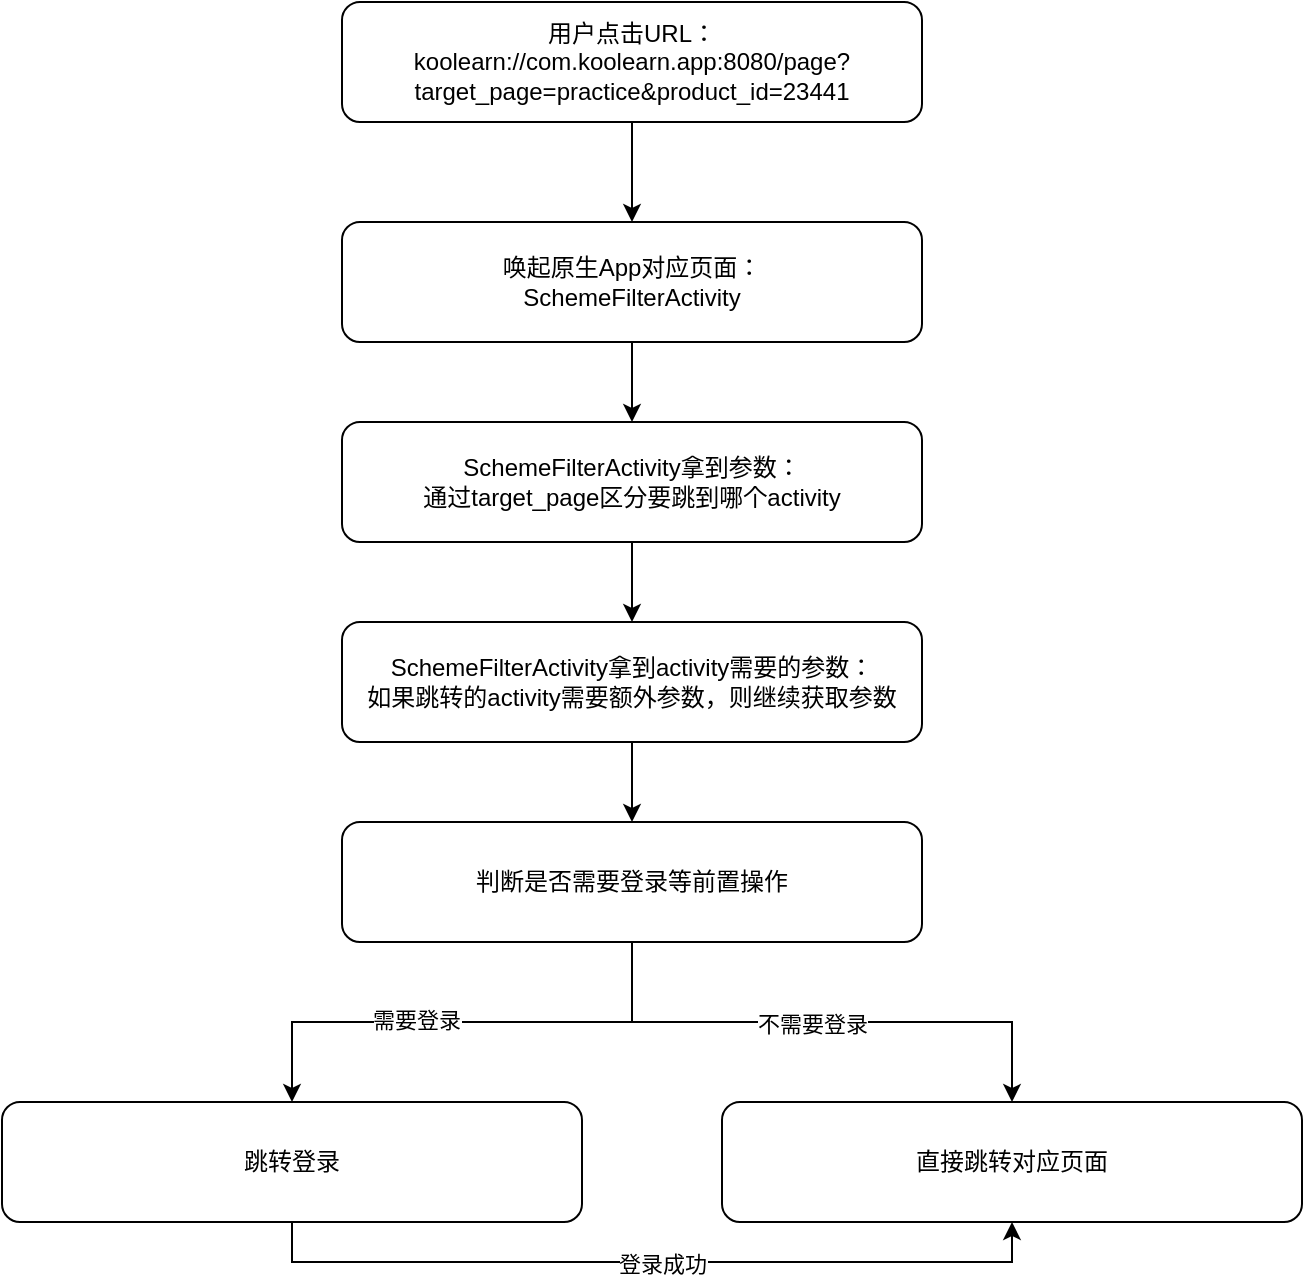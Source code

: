 <mxfile version="21.5.2" type="github">
  <diagram id="XcACTM1fnx8MsUZFHVDI" name="Page-1">
    <mxGraphModel dx="1489" dy="719" grid="1" gridSize="10" guides="1" tooltips="1" connect="1" arrows="1" fold="1" page="1" pageScale="1" pageWidth="850" pageHeight="1100" math="0" shadow="0">
      <root>
        <mxCell id="0" />
        <mxCell id="1" parent="0" />
        <mxCell id="2dUm0IqJ99PUmUajHs-Z-5" style="edgeStyle=orthogonalEdgeStyle;rounded=0;orthogonalLoop=1;jettySize=auto;html=1;exitX=0.5;exitY=1;exitDx=0;exitDy=0;" edge="1" parent="1" source="2dUm0IqJ99PUmUajHs-Z-1" target="2dUm0IqJ99PUmUajHs-Z-4">
          <mxGeometry relative="1" as="geometry" />
        </mxCell>
        <mxCell id="2dUm0IqJ99PUmUajHs-Z-1" value="用户点击URL：&lt;br&gt;koolearn://com.koolearn.app:8080/page?target_page=practice&amp;amp;product_id=23441" style="rounded=1;whiteSpace=wrap;html=1;" vertex="1" parent="1">
          <mxGeometry x="260" y="140" width="290" height="60" as="geometry" />
        </mxCell>
        <mxCell id="2dUm0IqJ99PUmUajHs-Z-8" value="" style="edgeStyle=orthogonalEdgeStyle;rounded=0;orthogonalLoop=1;jettySize=auto;html=1;" edge="1" parent="1" source="2dUm0IqJ99PUmUajHs-Z-4" target="2dUm0IqJ99PUmUajHs-Z-7">
          <mxGeometry relative="1" as="geometry" />
        </mxCell>
        <mxCell id="2dUm0IqJ99PUmUajHs-Z-4" value="唤起原生App对应页面：&lt;br&gt;SchemeFilterActivity" style="rounded=1;whiteSpace=wrap;html=1;" vertex="1" parent="1">
          <mxGeometry x="260" y="250" width="290" height="60" as="geometry" />
        </mxCell>
        <mxCell id="2dUm0IqJ99PUmUajHs-Z-10" value="" style="edgeStyle=orthogonalEdgeStyle;rounded=0;orthogonalLoop=1;jettySize=auto;html=1;" edge="1" parent="1" source="2dUm0IqJ99PUmUajHs-Z-7" target="2dUm0IqJ99PUmUajHs-Z-9">
          <mxGeometry relative="1" as="geometry" />
        </mxCell>
        <mxCell id="2dUm0IqJ99PUmUajHs-Z-7" value="SchemeFilterActivity拿到参数：&lt;br&gt;通过target_page区分要跳到哪个activity" style="rounded=1;whiteSpace=wrap;html=1;" vertex="1" parent="1">
          <mxGeometry x="260" y="350" width="290" height="60" as="geometry" />
        </mxCell>
        <mxCell id="2dUm0IqJ99PUmUajHs-Z-12" value="" style="edgeStyle=orthogonalEdgeStyle;rounded=0;orthogonalLoop=1;jettySize=auto;html=1;" edge="1" parent="1" source="2dUm0IqJ99PUmUajHs-Z-9" target="2dUm0IqJ99PUmUajHs-Z-11">
          <mxGeometry relative="1" as="geometry" />
        </mxCell>
        <mxCell id="2dUm0IqJ99PUmUajHs-Z-9" value="SchemeFilterActivity拿到activity需要的参数：&lt;br&gt;如果跳转的activity需要额外参数，则继续获取参数" style="rounded=1;whiteSpace=wrap;html=1;" vertex="1" parent="1">
          <mxGeometry x="260" y="450" width="290" height="60" as="geometry" />
        </mxCell>
        <mxCell id="2dUm0IqJ99PUmUajHs-Z-14" value="" style="edgeStyle=orthogonalEdgeStyle;rounded=0;orthogonalLoop=1;jettySize=auto;html=1;entryX=0.5;entryY=0;entryDx=0;entryDy=0;" edge="1" parent="1" source="2dUm0IqJ99PUmUajHs-Z-11" target="2dUm0IqJ99PUmUajHs-Z-15">
          <mxGeometry relative="1" as="geometry" />
        </mxCell>
        <mxCell id="2dUm0IqJ99PUmUajHs-Z-18" value="不需要登录" style="edgeLabel;html=1;align=center;verticalAlign=middle;resizable=0;points=[];" vertex="1" connectable="0" parent="2dUm0IqJ99PUmUajHs-Z-14">
          <mxGeometry x="-0.037" y="-1" relative="1" as="geometry">
            <mxPoint as="offset" />
          </mxGeometry>
        </mxCell>
        <mxCell id="2dUm0IqJ99PUmUajHs-Z-11" value="判断是否需要登录等前置操作" style="rounded=1;whiteSpace=wrap;html=1;" vertex="1" parent="1">
          <mxGeometry x="260" y="550" width="290" height="60" as="geometry" />
        </mxCell>
        <mxCell id="2dUm0IqJ99PUmUajHs-Z-13" value="跳转登录" style="rounded=1;whiteSpace=wrap;html=1;" vertex="1" parent="1">
          <mxGeometry x="90" y="690" width="290" height="60" as="geometry" />
        </mxCell>
        <mxCell id="2dUm0IqJ99PUmUajHs-Z-15" value="直接跳转对应页面" style="rounded=1;whiteSpace=wrap;html=1;" vertex="1" parent="1">
          <mxGeometry x="450" y="690" width="290" height="60" as="geometry" />
        </mxCell>
        <mxCell id="2dUm0IqJ99PUmUajHs-Z-16" value="" style="edgeStyle=orthogonalEdgeStyle;rounded=0;orthogonalLoop=1;jettySize=auto;html=1;entryX=0.5;entryY=0;entryDx=0;entryDy=0;exitX=0.5;exitY=1;exitDx=0;exitDy=0;" edge="1" parent="1" source="2dUm0IqJ99PUmUajHs-Z-11" target="2dUm0IqJ99PUmUajHs-Z-13">
          <mxGeometry relative="1" as="geometry">
            <mxPoint x="415" y="620" as="sourcePoint" />
            <mxPoint x="605" y="700" as="targetPoint" />
          </mxGeometry>
        </mxCell>
        <mxCell id="2dUm0IqJ99PUmUajHs-Z-17" value="需要登录" style="edgeLabel;html=1;align=center;verticalAlign=middle;resizable=0;points=[];" vertex="1" connectable="0" parent="2dUm0IqJ99PUmUajHs-Z-16">
          <mxGeometry x="0.184" y="-1" relative="1" as="geometry">
            <mxPoint as="offset" />
          </mxGeometry>
        </mxCell>
        <mxCell id="2dUm0IqJ99PUmUajHs-Z-19" value="" style="edgeStyle=orthogonalEdgeStyle;rounded=0;orthogonalLoop=1;jettySize=auto;html=1;entryX=0.5;entryY=1;entryDx=0;entryDy=0;exitX=0.5;exitY=1;exitDx=0;exitDy=0;" edge="1" parent="1" source="2dUm0IqJ99PUmUajHs-Z-13" target="2dUm0IqJ99PUmUajHs-Z-15">
          <mxGeometry relative="1" as="geometry">
            <mxPoint x="415" y="620" as="sourcePoint" />
            <mxPoint x="245" y="700" as="targetPoint" />
          </mxGeometry>
        </mxCell>
        <mxCell id="2dUm0IqJ99PUmUajHs-Z-20" value="登录成功" style="edgeLabel;html=1;align=center;verticalAlign=middle;resizable=0;points=[];" vertex="1" connectable="0" parent="2dUm0IqJ99PUmUajHs-Z-19">
          <mxGeometry x="0.184" y="-1" relative="1" as="geometry">
            <mxPoint x="-32" as="offset" />
          </mxGeometry>
        </mxCell>
      </root>
    </mxGraphModel>
  </diagram>
</mxfile>
